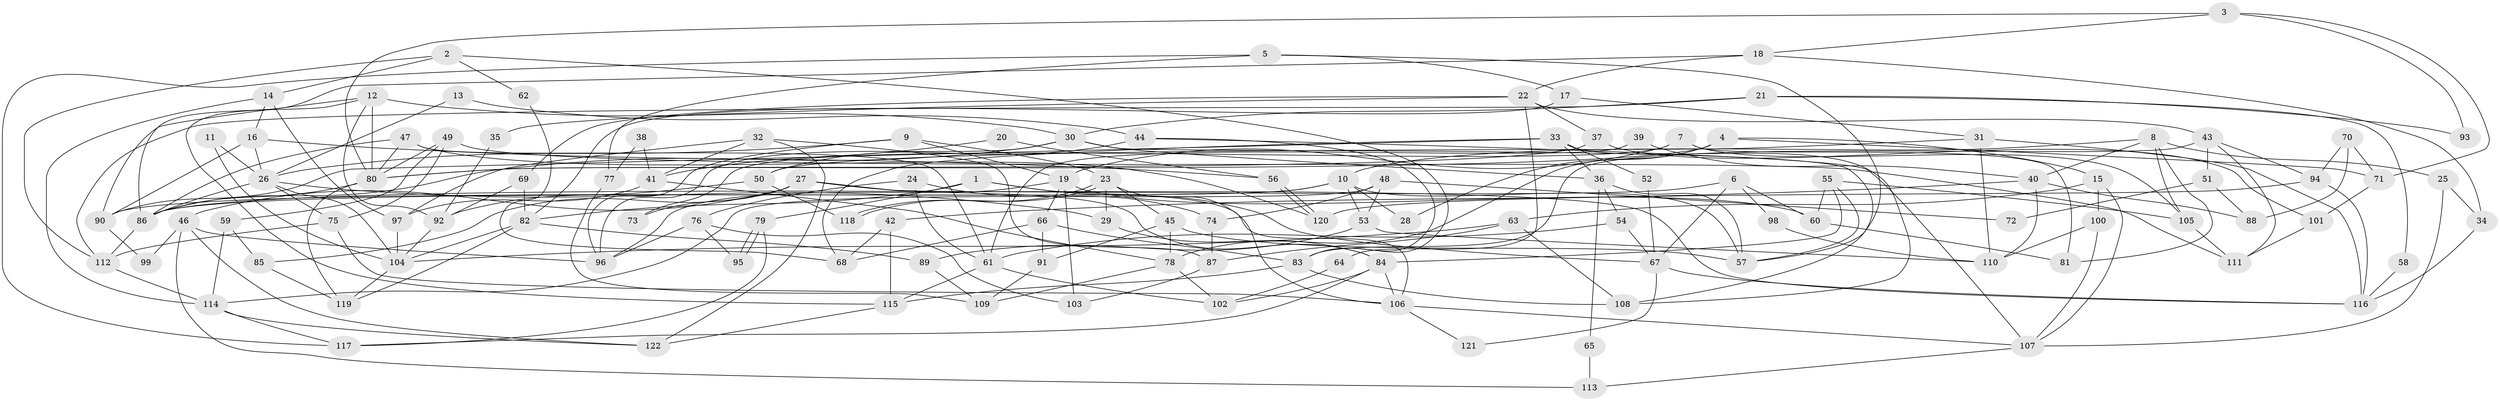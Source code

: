 // coarse degree distribution, {4: 0.18823529411764706, 5: 0.21176470588235294, 6: 0.11764705882352941, 8: 0.08235294117647059, 2: 0.12941176470588237, 9: 0.047058823529411764, 10: 0.011764705882352941, 3: 0.17647058823529413, 7: 0.03529411764705882}
// Generated by graph-tools (version 1.1) at 2025/52/02/27/25 19:52:03]
// undirected, 122 vertices, 244 edges
graph export_dot {
graph [start="1"]
  node [color=gray90,style=filled];
  1;
  2;
  3;
  4;
  5;
  6;
  7;
  8;
  9;
  10;
  11;
  12;
  13;
  14;
  15;
  16;
  17;
  18;
  19;
  20;
  21;
  22;
  23;
  24;
  25;
  26;
  27;
  28;
  29;
  30;
  31;
  32;
  33;
  34;
  35;
  36;
  37;
  38;
  39;
  40;
  41;
  42;
  43;
  44;
  45;
  46;
  47;
  48;
  49;
  50;
  51;
  52;
  53;
  54;
  55;
  56;
  57;
  58;
  59;
  60;
  61;
  62;
  63;
  64;
  65;
  66;
  67;
  68;
  69;
  70;
  71;
  72;
  73;
  74;
  75;
  76;
  77;
  78;
  79;
  80;
  81;
  82;
  83;
  84;
  85;
  86;
  87;
  88;
  89;
  90;
  91;
  92;
  93;
  94;
  95;
  96;
  97;
  98;
  99;
  100;
  101;
  102;
  103;
  104;
  105;
  106;
  107;
  108;
  109;
  110;
  111;
  112;
  113;
  114;
  115;
  116;
  117;
  118;
  119;
  120;
  121;
  122;
  1 -- 79;
  1 -- 106;
  1 -- 67;
  1 -- 82;
  2 -- 14;
  2 -- 112;
  2 -- 62;
  2 -- 83;
  3 -- 18;
  3 -- 80;
  3 -- 71;
  3 -- 93;
  4 -- 78;
  4 -- 71;
  4 -- 15;
  4 -- 28;
  4 -- 80;
  5 -- 17;
  5 -- 57;
  5 -- 77;
  5 -- 117;
  6 -- 86;
  6 -- 60;
  6 -- 67;
  6 -- 98;
  7 -- 105;
  7 -- 19;
  7 -- 73;
  7 -- 81;
  8 -- 81;
  8 -- 10;
  8 -- 25;
  8 -- 40;
  8 -- 105;
  9 -- 19;
  9 -- 23;
  9 -- 26;
  9 -- 96;
  10 -- 86;
  10 -- 90;
  10 -- 28;
  10 -- 53;
  10 -- 57;
  11 -- 26;
  11 -- 104;
  12 -- 80;
  12 -- 115;
  12 -- 30;
  12 -- 90;
  12 -- 92;
  13 -- 26;
  13 -- 44;
  14 -- 97;
  14 -- 16;
  14 -- 114;
  15 -- 63;
  15 -- 100;
  15 -- 107;
  16 -- 26;
  16 -- 90;
  16 -- 56;
  17 -- 82;
  17 -- 31;
  18 -- 86;
  18 -- 34;
  18 -- 22;
  19 -- 96;
  19 -- 66;
  19 -- 60;
  19 -- 103;
  20 -- 41;
  20 -- 56;
  21 -- 30;
  21 -- 112;
  21 -- 58;
  21 -- 93;
  22 -- 43;
  22 -- 35;
  22 -- 37;
  22 -- 64;
  22 -- 69;
  23 -- 118;
  23 -- 118;
  23 -- 29;
  23 -- 45;
  23 -- 106;
  24 -- 74;
  24 -- 61;
  24 -- 76;
  25 -- 107;
  25 -- 34;
  26 -- 86;
  26 -- 29;
  26 -- 75;
  26 -- 104;
  27 -- 85;
  27 -- 84;
  27 -- 46;
  27 -- 73;
  27 -- 116;
  29 -- 84;
  30 -- 96;
  30 -- 36;
  30 -- 86;
  30 -- 108;
  31 -- 116;
  31 -- 50;
  31 -- 110;
  32 -- 41;
  32 -- 122;
  32 -- 87;
  32 -- 97;
  33 -- 36;
  33 -- 108;
  33 -- 52;
  33 -- 68;
  33 -- 90;
  34 -- 116;
  35 -- 92;
  36 -- 57;
  36 -- 54;
  36 -- 65;
  37 -- 80;
  37 -- 101;
  38 -- 77;
  38 -- 41;
  39 -- 61;
  39 -- 40;
  40 -- 110;
  40 -- 42;
  40 -- 88;
  41 -- 78;
  41 -- 97;
  42 -- 115;
  42 -- 68;
  43 -- 83;
  43 -- 94;
  43 -- 51;
  43 -- 111;
  44 -- 83;
  44 -- 107;
  44 -- 50;
  45 -- 78;
  45 -- 57;
  45 -- 91;
  46 -- 122;
  46 -- 96;
  46 -- 99;
  46 -- 113;
  47 -- 80;
  47 -- 86;
  47 -- 61;
  47 -- 120;
  48 -- 114;
  48 -- 53;
  48 -- 72;
  48 -- 74;
  49 -- 75;
  49 -- 80;
  49 -- 59;
  49 -- 111;
  50 -- 92;
  50 -- 118;
  51 -- 88;
  51 -- 72;
  52 -- 67;
  53 -- 110;
  53 -- 89;
  54 -- 67;
  54 -- 61;
  55 -- 105;
  55 -- 57;
  55 -- 60;
  55 -- 84;
  56 -- 120;
  56 -- 120;
  58 -- 116;
  59 -- 114;
  59 -- 85;
  60 -- 81;
  61 -- 102;
  61 -- 115;
  62 -- 68;
  63 -- 87;
  63 -- 104;
  63 -- 108;
  64 -- 102;
  65 -- 113;
  66 -- 68;
  66 -- 83;
  66 -- 91;
  67 -- 116;
  67 -- 121;
  69 -- 82;
  69 -- 92;
  70 -- 94;
  70 -- 71;
  70 -- 88;
  71 -- 101;
  74 -- 87;
  75 -- 106;
  75 -- 112;
  76 -- 96;
  76 -- 95;
  76 -- 103;
  77 -- 109;
  78 -- 109;
  78 -- 102;
  79 -- 117;
  79 -- 95;
  79 -- 95;
  80 -- 119;
  80 -- 86;
  82 -- 104;
  82 -- 89;
  82 -- 119;
  83 -- 108;
  83 -- 115;
  84 -- 117;
  84 -- 102;
  84 -- 106;
  85 -- 119;
  86 -- 112;
  87 -- 103;
  89 -- 109;
  90 -- 99;
  91 -- 109;
  92 -- 104;
  94 -- 116;
  94 -- 120;
  97 -- 104;
  98 -- 110;
  100 -- 107;
  100 -- 110;
  101 -- 111;
  104 -- 119;
  105 -- 111;
  106 -- 107;
  106 -- 121;
  107 -- 113;
  112 -- 114;
  114 -- 117;
  114 -- 122;
  115 -- 122;
}

